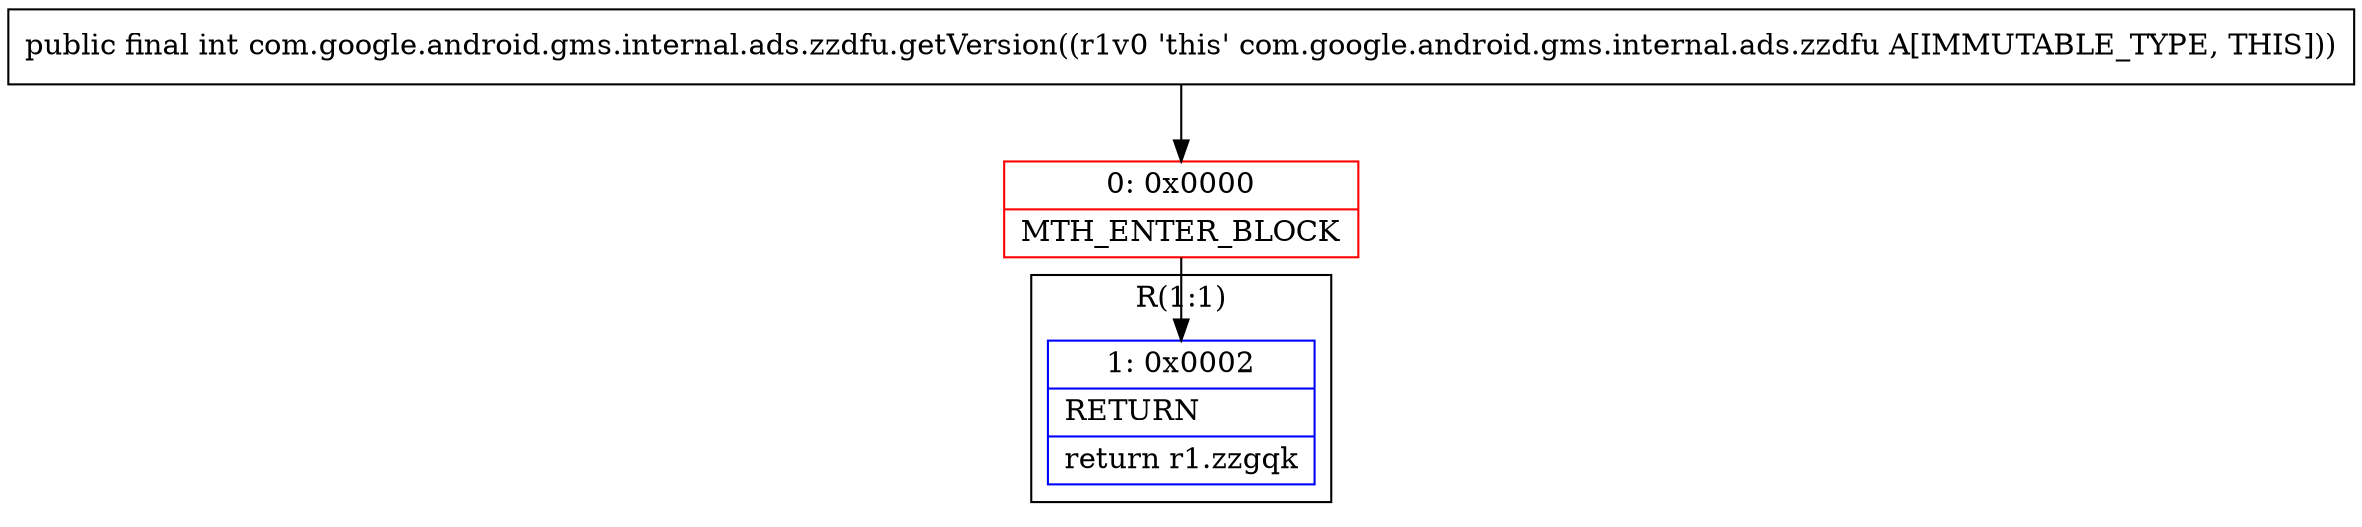 digraph "CFG forcom.google.android.gms.internal.ads.zzdfu.getVersion()I" {
subgraph cluster_Region_499967079 {
label = "R(1:1)";
node [shape=record,color=blue];
Node_1 [shape=record,label="{1\:\ 0x0002|RETURN\l|return r1.zzgqk\l}"];
}
Node_0 [shape=record,color=red,label="{0\:\ 0x0000|MTH_ENTER_BLOCK\l}"];
MethodNode[shape=record,label="{public final int com.google.android.gms.internal.ads.zzdfu.getVersion((r1v0 'this' com.google.android.gms.internal.ads.zzdfu A[IMMUTABLE_TYPE, THIS])) }"];
MethodNode -> Node_0;
Node_0 -> Node_1;
}

